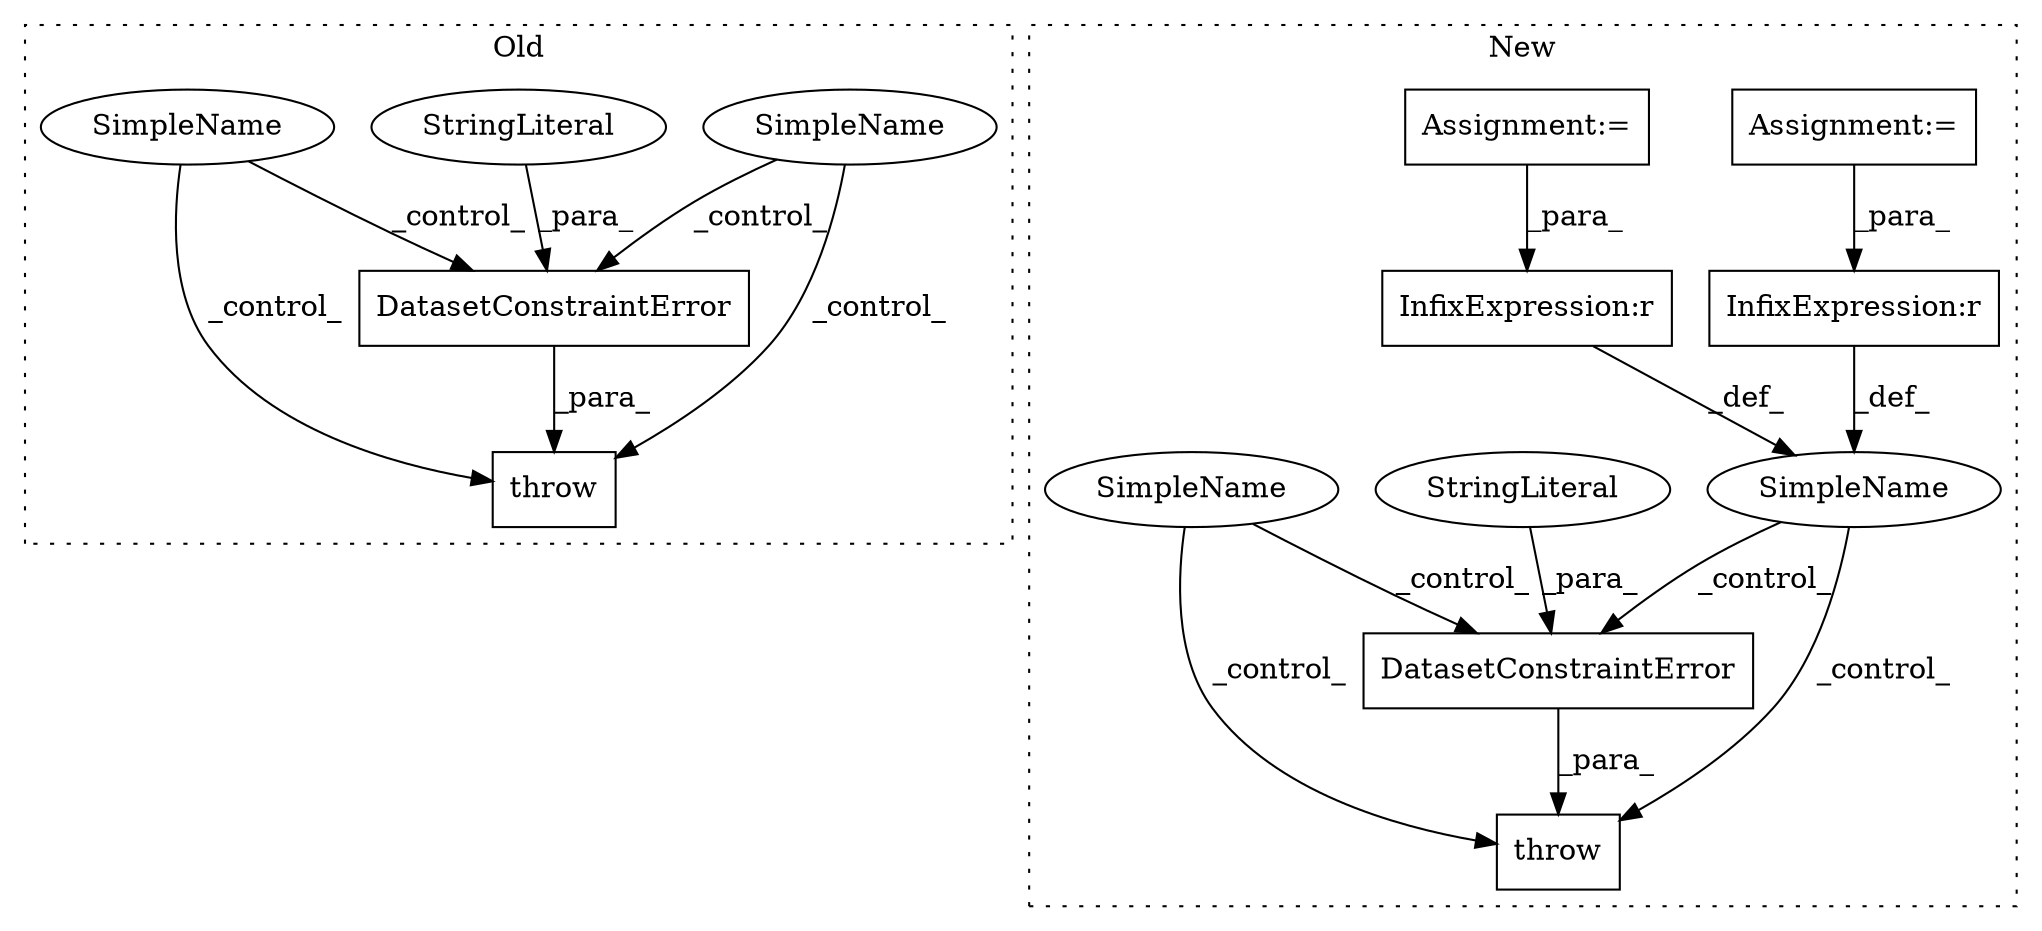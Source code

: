 digraph G {
subgraph cluster0 {
1 [label="DatasetConstraintError" a="32" s="804,957" l="23,1" shape="box"];
4 [label="StringLiteral" a="45" s="827" l="14" shape="ellipse"];
5 [label="throw" a="53" s="798" l="6" shape="box"];
7 [label="SimpleName" a="42" s="" l="" shape="ellipse"];
13 [label="SimpleName" a="42" s="" l="" shape="ellipse"];
label = "Old";
style="dotted";
}
subgraph cluster1 {
2 [label="DatasetConstraintError" a="32" s="1744,1785" l="23,1" shape="box"];
3 [label="StringLiteral" a="45" s="1767" l="14" shape="ellipse"];
6 [label="throw" a="53" s="1738" l="6" shape="box"];
8 [label="SimpleName" a="42" s="" l="" shape="ellipse"];
9 [label="InfixExpression:r" a="27" s="1060" l="4" shape="box"];
10 [label="InfixExpression:r" a="27" s="1034" l="4" shape="box"];
11 [label="Assignment:=" a="7" s="893" l="1" shape="box"];
12 [label="Assignment:=" a="7" s="942" l="1" shape="box"];
14 [label="SimpleName" a="42" s="" l="" shape="ellipse"];
label = "New";
style="dotted";
}
1 -> 5 [label="_para_"];
2 -> 6 [label="_para_"];
3 -> 2 [label="_para_"];
4 -> 1 [label="_para_"];
7 -> 1 [label="_control_"];
7 -> 5 [label="_control_"];
8 -> 6 [label="_control_"];
8 -> 2 [label="_control_"];
9 -> 8 [label="_def_"];
10 -> 8 [label="_def_"];
11 -> 10 [label="_para_"];
12 -> 9 [label="_para_"];
13 -> 1 [label="_control_"];
13 -> 5 [label="_control_"];
14 -> 2 [label="_control_"];
14 -> 6 [label="_control_"];
}